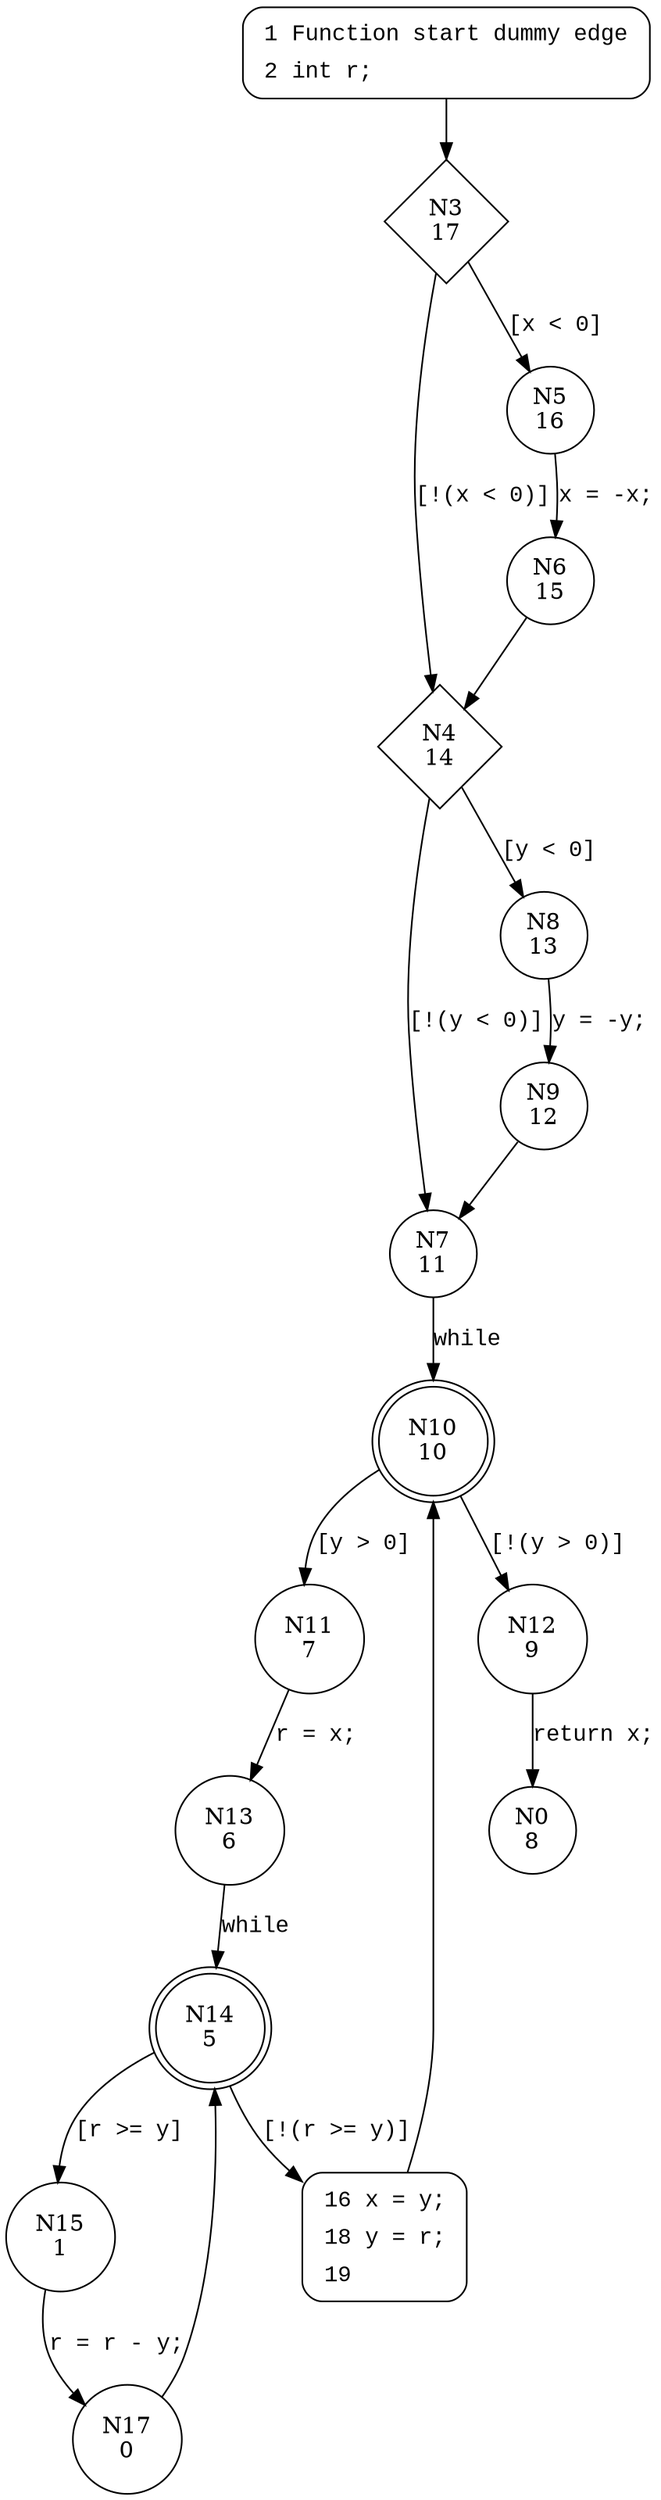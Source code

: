 digraph gcd {
3 [shape="diamond" label="N3\n17"]
5 [shape="circle" label="N5\n16"]
4 [shape="diamond" label="N4\n14"]
8 [shape="circle" label="N8\n13"]
7 [shape="circle" label="N7\n11"]
10 [shape="doublecircle" label="N10\n10"]
11 [shape="circle" label="N11\n7"]
12 [shape="circle" label="N12\n9"]
13 [shape="circle" label="N13\n6"]
14 [shape="doublecircle" label="N14\n5"]
15 [shape="circle" label="N15\n1"]
16 [shape="circle" label="N16\n4"]
17 [shape="circle" label="N17\n0"]
9 [shape="circle" label="N9\n12"]
6 [shape="circle" label="N6\n15"]
0 [shape="circle" label="N0\n8"]
1 [style="filled,bold" penwidth="1" fillcolor="white" fontname="Courier New" shape="Mrecord" label=<<table border="0" cellborder="0" cellpadding="3" bgcolor="white"><tr><td align="right">1</td><td align="left">Function start dummy edge</td></tr><tr><td align="right">2</td><td align="left">int r;</td></tr></table>>]
1 -> 3[label=""]
16 [style="filled,bold" penwidth="1" fillcolor="white" fontname="Courier New" shape="Mrecord" label=<<table border="0" cellborder="0" cellpadding="3" bgcolor="white"><tr><td align="right">16</td><td align="left">x = y;</td></tr><tr><td align="right">18</td><td align="left">y = r;</td></tr><tr><td align="right">19</td><td align="left"></td></tr></table>>]
16 -> 10[label=""]
3 -> 5 [label="[x < 0]" fontname="Courier New"]
3 -> 4 [label="[!(x < 0)]" fontname="Courier New"]
4 -> 8 [label="[y < 0]" fontname="Courier New"]
4 -> 7 [label="[!(y < 0)]" fontname="Courier New"]
7 -> 10 [label="while" fontname="Courier New"]
10 -> 11 [label="[y > 0]" fontname="Courier New"]
10 -> 12 [label="[!(y > 0)]" fontname="Courier New"]
11 -> 13 [label="r = x;" fontname="Courier New"]
14 -> 15 [label="[r >= y]" fontname="Courier New"]
14 -> 16 [label="[!(r >= y)]" fontname="Courier New"]
15 -> 17 [label="r = r - y;" fontname="Courier New"]
8 -> 9 [label="y = -y;" fontname="Courier New"]
5 -> 6 [label="x = -x;" fontname="Courier New"]
12 -> 0 [label="return x;" fontname="Courier New"]
13 -> 14 [label="while" fontname="Courier New"]
17 -> 14 [label="" fontname="Courier New"]
9 -> 7 [label="" fontname="Courier New"]
6 -> 4 [label="" fontname="Courier New"]
}